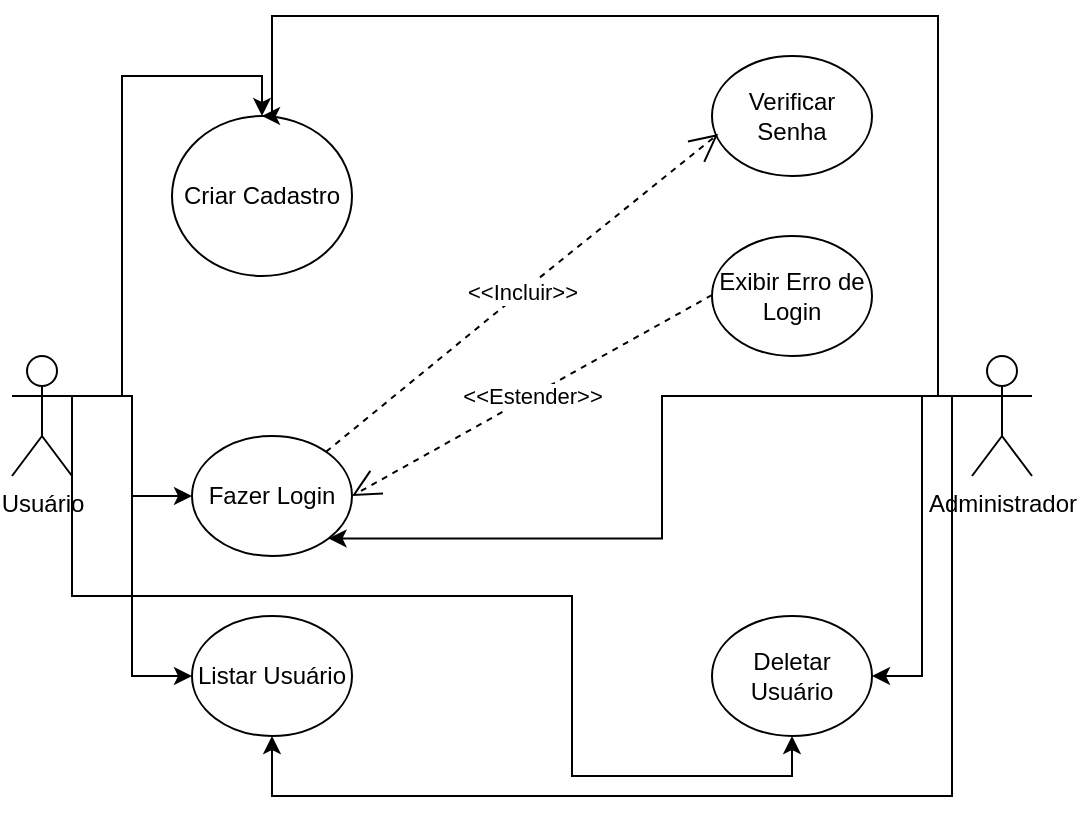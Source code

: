 <mxfile version="24.8.4">
  <diagram id="C5RBs43oDa-KdzZeNtuy" name="Page-1">
    <mxGraphModel grid="1" page="1" gridSize="10" guides="1" tooltips="1" connect="1" arrows="1" fold="1" pageScale="1" pageWidth="827" pageHeight="1169" math="0" shadow="0">
      <root>
        <mxCell id="WIyWlLk6GJQsqaUBKTNV-0" />
        <mxCell id="WIyWlLk6GJQsqaUBKTNV-1" parent="WIyWlLk6GJQsqaUBKTNV-0" />
        <mxCell id="r8BsioyISQngbxwK9Buq-28" style="edgeStyle=orthogonalEdgeStyle;rounded=0;orthogonalLoop=1;jettySize=auto;html=1;exitX=1;exitY=0.333;exitDx=0;exitDy=0;exitPerimeter=0;entryX=0;entryY=0.5;entryDx=0;entryDy=0;" edge="1" parent="WIyWlLk6GJQsqaUBKTNV-1" source="r8BsioyISQngbxwK9Buq-0" target="r8BsioyISQngbxwK9Buq-1">
          <mxGeometry relative="1" as="geometry" />
        </mxCell>
        <mxCell id="r8BsioyISQngbxwK9Buq-34" style="edgeStyle=orthogonalEdgeStyle;rounded=0;orthogonalLoop=1;jettySize=auto;html=1;exitX=1;exitY=0.333;exitDx=0;exitDy=0;exitPerimeter=0;entryX=0;entryY=0.5;entryDx=0;entryDy=0;" edge="1" parent="WIyWlLk6GJQsqaUBKTNV-1" source="r8BsioyISQngbxwK9Buq-0" target="r8BsioyISQngbxwK9Buq-33">
          <mxGeometry relative="1" as="geometry" />
        </mxCell>
        <mxCell id="m3PtC9FU-cpjhkCLw65z-2" style="edgeStyle=orthogonalEdgeStyle;rounded=0;orthogonalLoop=1;jettySize=auto;html=1;exitX=1;exitY=0.333;exitDx=0;exitDy=0;exitPerimeter=0;entryX=0;entryY=0.5;entryDx=0;entryDy=0;" edge="1" parent="WIyWlLk6GJQsqaUBKTNV-1" source="r8BsioyISQngbxwK9Buq-0" target="m3PtC9FU-cpjhkCLw65z-1">
          <mxGeometry relative="1" as="geometry" />
        </mxCell>
        <mxCell id="m3PtC9FU-cpjhkCLw65z-10" style="edgeStyle=orthogonalEdgeStyle;rounded=0;orthogonalLoop=1;jettySize=auto;html=1;exitX=1;exitY=0.333;exitDx=0;exitDy=0;exitPerimeter=0;entryX=0.5;entryY=1;entryDx=0;entryDy=0;" edge="1" parent="WIyWlLk6GJQsqaUBKTNV-1" source="r8BsioyISQngbxwK9Buq-0" target="m3PtC9FU-cpjhkCLw65z-4">
          <mxGeometry relative="1" as="geometry">
            <Array as="points">
              <mxPoint x="100" y="450" />
              <mxPoint x="350" y="450" />
              <mxPoint x="350" y="540" />
              <mxPoint x="460" y="540" />
            </Array>
          </mxGeometry>
        </mxCell>
        <mxCell id="r8BsioyISQngbxwK9Buq-0" value="Usuário" style="shape=umlActor;verticalLabelPosition=bottom;verticalAlign=top;html=1;" vertex="1" parent="WIyWlLk6GJQsqaUBKTNV-1">
          <mxGeometry x="70" y="330" width="30" height="60" as="geometry" />
        </mxCell>
        <mxCell id="r8BsioyISQngbxwK9Buq-1" value="&lt;font style=&quot;vertical-align: inherit;&quot;&gt;&lt;font style=&quot;vertical-align: inherit;&quot;&gt;Criar Cadastro&lt;/font&gt;&lt;/font&gt;" style="ellipse;whiteSpace=wrap;html=1;direction=south;" vertex="1" parent="WIyWlLk6GJQsqaUBKTNV-1">
          <mxGeometry x="150" y="210" width="90" height="80" as="geometry" />
        </mxCell>
        <mxCell id="r8BsioyISQngbxwK9Buq-3" style="edgeStyle=orthogonalEdgeStyle;rounded=0;orthogonalLoop=1;jettySize=auto;html=1;exitX=0.5;exitY=1;exitDx=0;exitDy=0;" edge="1" parent="WIyWlLk6GJQsqaUBKTNV-1">
          <mxGeometry relative="1" as="geometry">
            <mxPoint x="200" y="290" as="sourcePoint" />
            <mxPoint x="200" y="290" as="targetPoint" />
          </mxGeometry>
        </mxCell>
        <mxCell id="r8BsioyISQngbxwK9Buq-41" style="edgeStyle=orthogonalEdgeStyle;rounded=0;orthogonalLoop=1;jettySize=auto;html=1;exitX=0;exitY=0.333;exitDx=0;exitDy=0;exitPerimeter=0;entryX=0;entryY=0.5;entryDx=0;entryDy=0;" edge="1" parent="WIyWlLk6GJQsqaUBKTNV-1" target="r8BsioyISQngbxwK9Buq-1">
          <mxGeometry relative="1" as="geometry">
            <mxPoint x="202" y="160" as="targetPoint" />
            <mxPoint x="562" y="350" as="sourcePoint" />
            <Array as="points">
              <mxPoint x="533" y="350" />
              <mxPoint x="533" y="160" />
              <mxPoint x="200" y="160" />
            </Array>
          </mxGeometry>
        </mxCell>
        <mxCell id="m3PtC9FU-cpjhkCLw65z-5" style="edgeStyle=orthogonalEdgeStyle;rounded=0;orthogonalLoop=1;jettySize=auto;html=1;exitX=0;exitY=0.333;exitDx=0;exitDy=0;exitPerimeter=0;entryX=1;entryY=0.5;entryDx=0;entryDy=0;" edge="1" parent="WIyWlLk6GJQsqaUBKTNV-1" source="r8BsioyISQngbxwK9Buq-31" target="m3PtC9FU-cpjhkCLw65z-4">
          <mxGeometry relative="1" as="geometry" />
        </mxCell>
        <mxCell id="m3PtC9FU-cpjhkCLw65z-6" style="edgeStyle=orthogonalEdgeStyle;rounded=0;orthogonalLoop=1;jettySize=auto;html=1;exitX=0;exitY=0.333;exitDx=0;exitDy=0;exitPerimeter=0;entryX=0.5;entryY=1;entryDx=0;entryDy=0;" edge="1" parent="WIyWlLk6GJQsqaUBKTNV-1" source="r8BsioyISQngbxwK9Buq-31" target="m3PtC9FU-cpjhkCLw65z-1">
          <mxGeometry relative="1" as="geometry">
            <mxPoint x="562.353" y="600" as="targetPoint" />
            <Array as="points">
              <mxPoint x="540" y="350" />
              <mxPoint x="540" y="550" />
              <mxPoint x="200" y="550" />
            </Array>
          </mxGeometry>
        </mxCell>
        <mxCell id="m3PtC9FU-cpjhkCLw65z-8" style="edgeStyle=orthogonalEdgeStyle;rounded=0;orthogonalLoop=1;jettySize=auto;html=1;exitX=0;exitY=0.333;exitDx=0;exitDy=0;exitPerimeter=0;entryX=1;entryY=1;entryDx=0;entryDy=0;" edge="1" parent="WIyWlLk6GJQsqaUBKTNV-1" source="r8BsioyISQngbxwK9Buq-31" target="r8BsioyISQngbxwK9Buq-33">
          <mxGeometry relative="1" as="geometry" />
        </mxCell>
        <mxCell id="r8BsioyISQngbxwK9Buq-31" value="Administrador&lt;div&gt;&lt;br&gt;&lt;/div&gt;" style="shape=umlActor;verticalLabelPosition=bottom;verticalAlign=top;html=1;" vertex="1" parent="WIyWlLk6GJQsqaUBKTNV-1">
          <mxGeometry x="550" y="330" width="30" height="60" as="geometry" />
        </mxCell>
        <mxCell id="r8BsioyISQngbxwK9Buq-33" value="Fazer Login" style="ellipse;whiteSpace=wrap;html=1;" vertex="1" parent="WIyWlLk6GJQsqaUBKTNV-1">
          <mxGeometry x="160" y="370" width="80" height="60" as="geometry" />
        </mxCell>
        <mxCell id="r8BsioyISQngbxwK9Buq-36" value="Verificar Senha" style="ellipse;whiteSpace=wrap;html=1;" vertex="1" parent="WIyWlLk6GJQsqaUBKTNV-1">
          <mxGeometry x="420" y="180" width="80" height="60" as="geometry" />
        </mxCell>
        <mxCell id="r8BsioyISQngbxwK9Buq-37" value="Exibir Erro de Login" style="ellipse;whiteSpace=wrap;html=1;" vertex="1" parent="WIyWlLk6GJQsqaUBKTNV-1">
          <mxGeometry x="420" y="270" width="80" height="60" as="geometry" />
        </mxCell>
        <mxCell id="r8BsioyISQngbxwK9Buq-38" value="&amp;lt;&amp;lt;Estender&amp;gt;&amp;gt;" style="endArrow=open;endSize=12;dashed=1;html=1;rounded=0;entryX=1;entryY=0.5;entryDx=0;entryDy=0;" edge="1" parent="WIyWlLk6GJQsqaUBKTNV-1" target="r8BsioyISQngbxwK9Buq-33">
          <mxGeometry x="0.001" width="160" relative="1" as="geometry">
            <mxPoint x="420" y="299.5" as="sourcePoint" />
            <mxPoint x="370" y="299.5" as="targetPoint" />
            <mxPoint as="offset" />
          </mxGeometry>
        </mxCell>
        <mxCell id="r8BsioyISQngbxwK9Buq-39" value="&amp;lt;&amp;lt;Incluir&amp;gt;&amp;gt;" style="endArrow=open;endSize=12;dashed=1;html=1;rounded=0;entryX=0.038;entryY=0.65;entryDx=0;entryDy=0;entryPerimeter=0;" edge="1" parent="WIyWlLk6GJQsqaUBKTNV-1" source="r8BsioyISQngbxwK9Buq-33" target="r8BsioyISQngbxwK9Buq-36">
          <mxGeometry width="160" relative="1" as="geometry">
            <mxPoint x="270" y="350" as="sourcePoint" />
            <mxPoint x="310" y="240" as="targetPoint" />
            <Array as="points">
              <mxPoint x="310" y="310" />
            </Array>
          </mxGeometry>
        </mxCell>
        <mxCell id="m3PtC9FU-cpjhkCLw65z-1" value="Listar Usuário" style="ellipse;whiteSpace=wrap;html=1;" vertex="1" parent="WIyWlLk6GJQsqaUBKTNV-1">
          <mxGeometry x="160" y="460" width="80" height="60" as="geometry" />
        </mxCell>
        <mxCell id="m3PtC9FU-cpjhkCLw65z-4" value="Deletar Usuário" style="ellipse;whiteSpace=wrap;html=1;" vertex="1" parent="WIyWlLk6GJQsqaUBKTNV-1">
          <mxGeometry x="420" y="460" width="80" height="60" as="geometry" />
        </mxCell>
      </root>
    </mxGraphModel>
  </diagram>
</mxfile>
